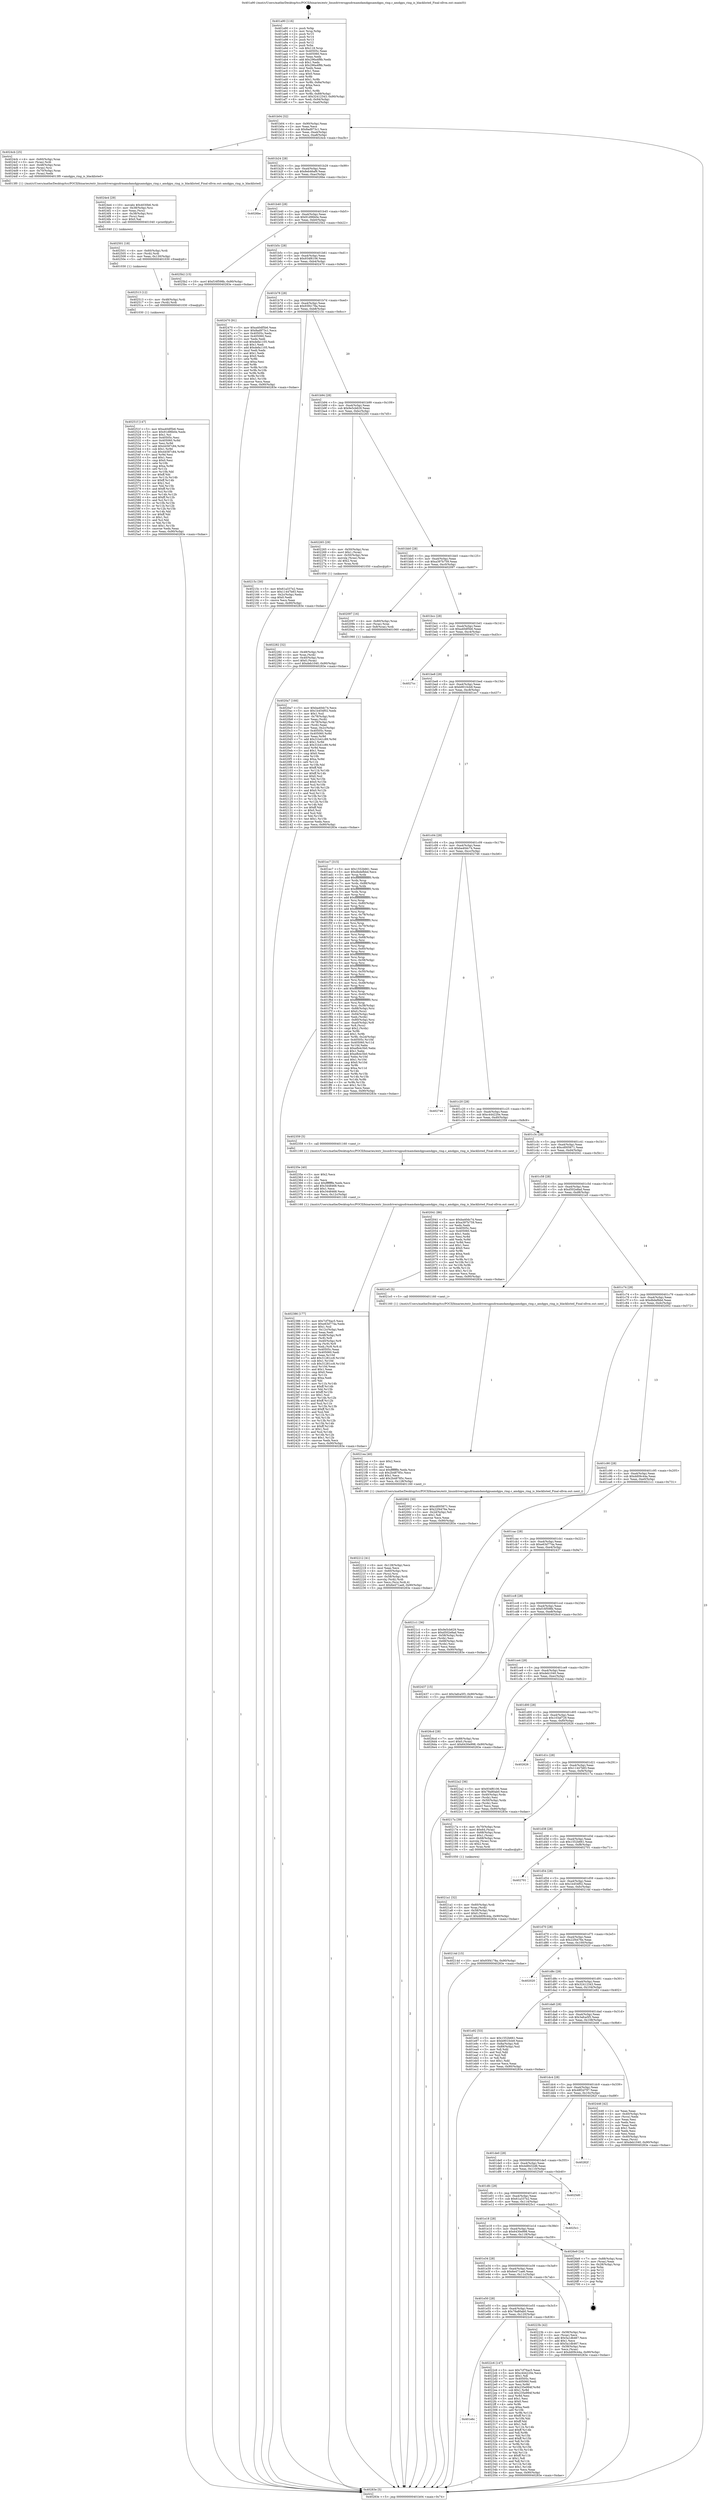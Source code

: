 digraph "0x401a90" {
  label = "0x401a90 (/mnt/c/Users/mathe/Desktop/tcc/POCII/binaries/extr_linuxdriversgpudrmamdamdgpuamdgpu_ring.c_amdgpu_ring_is_blacklisted_Final-ollvm.out::main(0))"
  labelloc = "t"
  node[shape=record]

  Entry [label="",width=0.3,height=0.3,shape=circle,fillcolor=black,style=filled]
  "0x401b04" [label="{
     0x401b04 [32]\l
     | [instrs]\l
     &nbsp;&nbsp;0x401b04 \<+6\>: mov -0x90(%rbp),%eax\l
     &nbsp;&nbsp;0x401b0a \<+2\>: mov %eax,%ecx\l
     &nbsp;&nbsp;0x401b0c \<+6\>: sub $0x8ad973c1,%ecx\l
     &nbsp;&nbsp;0x401b12 \<+6\>: mov %eax,-0xa4(%rbp)\l
     &nbsp;&nbsp;0x401b18 \<+6\>: mov %ecx,-0xa8(%rbp)\l
     &nbsp;&nbsp;0x401b1e \<+6\>: je 00000000004024cb \<main+0xa3b\>\l
  }"]
  "0x4024cb" [label="{
     0x4024cb [25]\l
     | [instrs]\l
     &nbsp;&nbsp;0x4024cb \<+4\>: mov -0x60(%rbp),%rax\l
     &nbsp;&nbsp;0x4024cf \<+3\>: mov (%rax),%rdi\l
     &nbsp;&nbsp;0x4024d2 \<+4\>: mov -0x48(%rbp),%rax\l
     &nbsp;&nbsp;0x4024d6 \<+3\>: mov (%rax),%rsi\l
     &nbsp;&nbsp;0x4024d9 \<+4\>: mov -0x70(%rbp),%rax\l
     &nbsp;&nbsp;0x4024dd \<+2\>: mov (%rax),%edx\l
     &nbsp;&nbsp;0x4024df \<+5\>: call 00000000004013f0 \<amdgpu_ring_is_blacklisted\>\l
     | [calls]\l
     &nbsp;&nbsp;0x4013f0 \{1\} (/mnt/c/Users/mathe/Desktop/tcc/POCII/binaries/extr_linuxdriversgpudrmamdamdgpuamdgpu_ring.c_amdgpu_ring_is_blacklisted_Final-ollvm.out::amdgpu_ring_is_blacklisted)\l
  }"]
  "0x401b24" [label="{
     0x401b24 [28]\l
     | [instrs]\l
     &nbsp;&nbsp;0x401b24 \<+5\>: jmp 0000000000401b29 \<main+0x99\>\l
     &nbsp;&nbsp;0x401b29 \<+6\>: mov -0xa4(%rbp),%eax\l
     &nbsp;&nbsp;0x401b2f \<+5\>: sub $0x8eb46af9,%eax\l
     &nbsp;&nbsp;0x401b34 \<+6\>: mov %eax,-0xac(%rbp)\l
     &nbsp;&nbsp;0x401b3a \<+6\>: je 00000000004026be \<main+0xc2e\>\l
  }"]
  Exit [label="",width=0.3,height=0.3,shape=circle,fillcolor=black,style=filled,peripheries=2]
  "0x4026be" [label="{
     0x4026be\l
  }", style=dashed]
  "0x401b40" [label="{
     0x401b40 [28]\l
     | [instrs]\l
     &nbsp;&nbsp;0x401b40 \<+5\>: jmp 0000000000401b45 \<main+0xb5\>\l
     &nbsp;&nbsp;0x401b45 \<+6\>: mov -0xa4(%rbp),%eax\l
     &nbsp;&nbsp;0x401b4b \<+5\>: sub $0x91d96b0e,%eax\l
     &nbsp;&nbsp;0x401b50 \<+6\>: mov %eax,-0xb0(%rbp)\l
     &nbsp;&nbsp;0x401b56 \<+6\>: je 00000000004025b2 \<main+0xb22\>\l
  }"]
  "0x40251f" [label="{
     0x40251f [147]\l
     | [instrs]\l
     &nbsp;&nbsp;0x40251f \<+5\>: mov $0xa40df5b6,%eax\l
     &nbsp;&nbsp;0x402524 \<+5\>: mov $0x91d96b0e,%edx\l
     &nbsp;&nbsp;0x402529 \<+2\>: mov $0x1,%cl\l
     &nbsp;&nbsp;0x40252b \<+7\>: mov 0x40505c,%esi\l
     &nbsp;&nbsp;0x402532 \<+8\>: mov 0x405060,%r8d\l
     &nbsp;&nbsp;0x40253a \<+3\>: mov %esi,%r9d\l
     &nbsp;&nbsp;0x40253d \<+7\>: add $0x44587c84,%r9d\l
     &nbsp;&nbsp;0x402544 \<+4\>: sub $0x1,%r9d\l
     &nbsp;&nbsp;0x402548 \<+7\>: sub $0x44587c84,%r9d\l
     &nbsp;&nbsp;0x40254f \<+4\>: imul %r9d,%esi\l
     &nbsp;&nbsp;0x402553 \<+3\>: and $0x1,%esi\l
     &nbsp;&nbsp;0x402556 \<+3\>: cmp $0x0,%esi\l
     &nbsp;&nbsp;0x402559 \<+4\>: sete %r10b\l
     &nbsp;&nbsp;0x40255d \<+4\>: cmp $0xa,%r8d\l
     &nbsp;&nbsp;0x402561 \<+4\>: setl %r11b\l
     &nbsp;&nbsp;0x402565 \<+3\>: mov %r10b,%bl\l
     &nbsp;&nbsp;0x402568 \<+3\>: xor $0xff,%bl\l
     &nbsp;&nbsp;0x40256b \<+3\>: mov %r11b,%r14b\l
     &nbsp;&nbsp;0x40256e \<+4\>: xor $0xff,%r14b\l
     &nbsp;&nbsp;0x402572 \<+3\>: xor $0x1,%cl\l
     &nbsp;&nbsp;0x402575 \<+3\>: mov %bl,%r15b\l
     &nbsp;&nbsp;0x402578 \<+4\>: and $0xff,%r15b\l
     &nbsp;&nbsp;0x40257c \<+3\>: and %cl,%r10b\l
     &nbsp;&nbsp;0x40257f \<+3\>: mov %r14b,%r12b\l
     &nbsp;&nbsp;0x402582 \<+4\>: and $0xff,%r12b\l
     &nbsp;&nbsp;0x402586 \<+3\>: and %cl,%r11b\l
     &nbsp;&nbsp;0x402589 \<+3\>: or %r10b,%r15b\l
     &nbsp;&nbsp;0x40258c \<+3\>: or %r11b,%r12b\l
     &nbsp;&nbsp;0x40258f \<+3\>: xor %r12b,%r15b\l
     &nbsp;&nbsp;0x402592 \<+3\>: or %r14b,%bl\l
     &nbsp;&nbsp;0x402595 \<+3\>: xor $0xff,%bl\l
     &nbsp;&nbsp;0x402598 \<+3\>: or $0x1,%cl\l
     &nbsp;&nbsp;0x40259b \<+2\>: and %cl,%bl\l
     &nbsp;&nbsp;0x40259d \<+3\>: or %bl,%r15b\l
     &nbsp;&nbsp;0x4025a0 \<+4\>: test $0x1,%r15b\l
     &nbsp;&nbsp;0x4025a4 \<+3\>: cmovne %edx,%eax\l
     &nbsp;&nbsp;0x4025a7 \<+6\>: mov %eax,-0x90(%rbp)\l
     &nbsp;&nbsp;0x4025ad \<+5\>: jmp 000000000040283e \<main+0xdae\>\l
  }"]
  "0x4025b2" [label="{
     0x4025b2 [15]\l
     | [instrs]\l
     &nbsp;&nbsp;0x4025b2 \<+10\>: movl $0xf16f598b,-0x90(%rbp)\l
     &nbsp;&nbsp;0x4025bc \<+5\>: jmp 000000000040283e \<main+0xdae\>\l
  }"]
  "0x401b5c" [label="{
     0x401b5c [28]\l
     | [instrs]\l
     &nbsp;&nbsp;0x401b5c \<+5\>: jmp 0000000000401b61 \<main+0xd1\>\l
     &nbsp;&nbsp;0x401b61 \<+6\>: mov -0xa4(%rbp),%eax\l
     &nbsp;&nbsp;0x401b67 \<+5\>: sub $0x934f6106,%eax\l
     &nbsp;&nbsp;0x401b6c \<+6\>: mov %eax,-0xb4(%rbp)\l
     &nbsp;&nbsp;0x401b72 \<+6\>: je 0000000000402470 \<main+0x9e0\>\l
  }"]
  "0x402513" [label="{
     0x402513 [12]\l
     | [instrs]\l
     &nbsp;&nbsp;0x402513 \<+4\>: mov -0x48(%rbp),%rdi\l
     &nbsp;&nbsp;0x402517 \<+3\>: mov (%rdi),%rdi\l
     &nbsp;&nbsp;0x40251a \<+5\>: call 0000000000401030 \<free@plt\>\l
     | [calls]\l
     &nbsp;&nbsp;0x401030 \{1\} (unknown)\l
  }"]
  "0x402470" [label="{
     0x402470 [91]\l
     | [instrs]\l
     &nbsp;&nbsp;0x402470 \<+5\>: mov $0xa40df5b6,%eax\l
     &nbsp;&nbsp;0x402475 \<+5\>: mov $0x8ad973c1,%ecx\l
     &nbsp;&nbsp;0x40247a \<+7\>: mov 0x40505c,%edx\l
     &nbsp;&nbsp;0x402481 \<+7\>: mov 0x405060,%esi\l
     &nbsp;&nbsp;0x402488 \<+2\>: mov %edx,%edi\l
     &nbsp;&nbsp;0x40248a \<+6\>: sub $0xdefa1105,%edi\l
     &nbsp;&nbsp;0x402490 \<+3\>: sub $0x1,%edi\l
     &nbsp;&nbsp;0x402493 \<+6\>: add $0xdefa1105,%edi\l
     &nbsp;&nbsp;0x402499 \<+3\>: imul %edi,%edx\l
     &nbsp;&nbsp;0x40249c \<+3\>: and $0x1,%edx\l
     &nbsp;&nbsp;0x40249f \<+3\>: cmp $0x0,%edx\l
     &nbsp;&nbsp;0x4024a2 \<+4\>: sete %r8b\l
     &nbsp;&nbsp;0x4024a6 \<+3\>: cmp $0xa,%esi\l
     &nbsp;&nbsp;0x4024a9 \<+4\>: setl %r9b\l
     &nbsp;&nbsp;0x4024ad \<+3\>: mov %r8b,%r10b\l
     &nbsp;&nbsp;0x4024b0 \<+3\>: and %r9b,%r10b\l
     &nbsp;&nbsp;0x4024b3 \<+3\>: xor %r9b,%r8b\l
     &nbsp;&nbsp;0x4024b6 \<+3\>: or %r8b,%r10b\l
     &nbsp;&nbsp;0x4024b9 \<+4\>: test $0x1,%r10b\l
     &nbsp;&nbsp;0x4024bd \<+3\>: cmovne %ecx,%eax\l
     &nbsp;&nbsp;0x4024c0 \<+6\>: mov %eax,-0x90(%rbp)\l
     &nbsp;&nbsp;0x4024c6 \<+5\>: jmp 000000000040283e \<main+0xdae\>\l
  }"]
  "0x401b78" [label="{
     0x401b78 [28]\l
     | [instrs]\l
     &nbsp;&nbsp;0x401b78 \<+5\>: jmp 0000000000401b7d \<main+0xed\>\l
     &nbsp;&nbsp;0x401b7d \<+6\>: mov -0xa4(%rbp),%eax\l
     &nbsp;&nbsp;0x401b83 \<+5\>: sub $0x93f4178a,%eax\l
     &nbsp;&nbsp;0x401b88 \<+6\>: mov %eax,-0xb8(%rbp)\l
     &nbsp;&nbsp;0x401b8e \<+6\>: je 000000000040215c \<main+0x6cc\>\l
  }"]
  "0x402501" [label="{
     0x402501 [18]\l
     | [instrs]\l
     &nbsp;&nbsp;0x402501 \<+4\>: mov -0x60(%rbp),%rdi\l
     &nbsp;&nbsp;0x402505 \<+3\>: mov (%rdi),%rdi\l
     &nbsp;&nbsp;0x402508 \<+6\>: mov %eax,-0x130(%rbp)\l
     &nbsp;&nbsp;0x40250e \<+5\>: call 0000000000401030 \<free@plt\>\l
     | [calls]\l
     &nbsp;&nbsp;0x401030 \{1\} (unknown)\l
  }"]
  "0x40215c" [label="{
     0x40215c [30]\l
     | [instrs]\l
     &nbsp;&nbsp;0x40215c \<+5\>: mov $0x61a337e2,%eax\l
     &nbsp;&nbsp;0x402161 \<+5\>: mov $0x11447b83,%ecx\l
     &nbsp;&nbsp;0x402166 \<+3\>: mov -0x2c(%rbp),%edx\l
     &nbsp;&nbsp;0x402169 \<+3\>: cmp $0x0,%edx\l
     &nbsp;&nbsp;0x40216c \<+3\>: cmove %ecx,%eax\l
     &nbsp;&nbsp;0x40216f \<+6\>: mov %eax,-0x90(%rbp)\l
     &nbsp;&nbsp;0x402175 \<+5\>: jmp 000000000040283e \<main+0xdae\>\l
  }"]
  "0x401b94" [label="{
     0x401b94 [28]\l
     | [instrs]\l
     &nbsp;&nbsp;0x401b94 \<+5\>: jmp 0000000000401b99 \<main+0x109\>\l
     &nbsp;&nbsp;0x401b99 \<+6\>: mov -0xa4(%rbp),%eax\l
     &nbsp;&nbsp;0x401b9f \<+5\>: sub $0x9e5cb629,%eax\l
     &nbsp;&nbsp;0x401ba4 \<+6\>: mov %eax,-0xbc(%rbp)\l
     &nbsp;&nbsp;0x401baa \<+6\>: je 0000000000402265 \<main+0x7d5\>\l
  }"]
  "0x4024e4" [label="{
     0x4024e4 [29]\l
     | [instrs]\l
     &nbsp;&nbsp;0x4024e4 \<+10\>: movabs $0x4030b6,%rdi\l
     &nbsp;&nbsp;0x4024ee \<+4\>: mov -0x38(%rbp),%rsi\l
     &nbsp;&nbsp;0x4024f2 \<+2\>: mov %eax,(%rsi)\l
     &nbsp;&nbsp;0x4024f4 \<+4\>: mov -0x38(%rbp),%rsi\l
     &nbsp;&nbsp;0x4024f8 \<+2\>: mov (%rsi),%esi\l
     &nbsp;&nbsp;0x4024fa \<+2\>: mov $0x0,%al\l
     &nbsp;&nbsp;0x4024fc \<+5\>: call 0000000000401040 \<printf@plt\>\l
     | [calls]\l
     &nbsp;&nbsp;0x401040 \{1\} (unknown)\l
  }"]
  "0x402265" [label="{
     0x402265 [29]\l
     | [instrs]\l
     &nbsp;&nbsp;0x402265 \<+4\>: mov -0x50(%rbp),%rax\l
     &nbsp;&nbsp;0x402269 \<+6\>: movl $0x1,(%rax)\l
     &nbsp;&nbsp;0x40226f \<+4\>: mov -0x50(%rbp),%rax\l
     &nbsp;&nbsp;0x402273 \<+3\>: movslq (%rax),%rax\l
     &nbsp;&nbsp;0x402276 \<+4\>: shl $0x2,%rax\l
     &nbsp;&nbsp;0x40227a \<+3\>: mov %rax,%rdi\l
     &nbsp;&nbsp;0x40227d \<+5\>: call 0000000000401050 \<malloc@plt\>\l
     | [calls]\l
     &nbsp;&nbsp;0x401050 \{1\} (unknown)\l
  }"]
  "0x401bb0" [label="{
     0x401bb0 [28]\l
     | [instrs]\l
     &nbsp;&nbsp;0x401bb0 \<+5\>: jmp 0000000000401bb5 \<main+0x125\>\l
     &nbsp;&nbsp;0x401bb5 \<+6\>: mov -0xa4(%rbp),%eax\l
     &nbsp;&nbsp;0x401bbb \<+5\>: sub $0xa397b759,%eax\l
     &nbsp;&nbsp;0x401bc0 \<+6\>: mov %eax,-0xc0(%rbp)\l
     &nbsp;&nbsp;0x401bc6 \<+6\>: je 0000000000402097 \<main+0x607\>\l
  }"]
  "0x402386" [label="{
     0x402386 [177]\l
     | [instrs]\l
     &nbsp;&nbsp;0x402386 \<+5\>: mov $0x7cf76ac5,%ecx\l
     &nbsp;&nbsp;0x40238b \<+5\>: mov $0xe63d774a,%edx\l
     &nbsp;&nbsp;0x402390 \<+3\>: mov $0x1,%sil\l
     &nbsp;&nbsp;0x402393 \<+6\>: mov -0x12c(%rbp),%edi\l
     &nbsp;&nbsp;0x402399 \<+3\>: imul %eax,%edi\l
     &nbsp;&nbsp;0x40239c \<+4\>: mov -0x48(%rbp),%r8\l
     &nbsp;&nbsp;0x4023a0 \<+3\>: mov (%r8),%r8\l
     &nbsp;&nbsp;0x4023a3 \<+4\>: mov -0x40(%rbp),%r9\l
     &nbsp;&nbsp;0x4023a7 \<+3\>: movslq (%r9),%r9\l
     &nbsp;&nbsp;0x4023aa \<+4\>: mov %edi,(%r8,%r9,4)\l
     &nbsp;&nbsp;0x4023ae \<+7\>: mov 0x40505c,%eax\l
     &nbsp;&nbsp;0x4023b5 \<+7\>: mov 0x405060,%edi\l
     &nbsp;&nbsp;0x4023bc \<+3\>: mov %eax,%r10d\l
     &nbsp;&nbsp;0x4023bf \<+7\>: add $0x31281cc8,%r10d\l
     &nbsp;&nbsp;0x4023c6 \<+4\>: sub $0x1,%r10d\l
     &nbsp;&nbsp;0x4023ca \<+7\>: sub $0x31281cc8,%r10d\l
     &nbsp;&nbsp;0x4023d1 \<+4\>: imul %r10d,%eax\l
     &nbsp;&nbsp;0x4023d5 \<+3\>: and $0x1,%eax\l
     &nbsp;&nbsp;0x4023d8 \<+3\>: cmp $0x0,%eax\l
     &nbsp;&nbsp;0x4023db \<+4\>: sete %r11b\l
     &nbsp;&nbsp;0x4023df \<+3\>: cmp $0xa,%edi\l
     &nbsp;&nbsp;0x4023e2 \<+3\>: setl %bl\l
     &nbsp;&nbsp;0x4023e5 \<+3\>: mov %r11b,%r14b\l
     &nbsp;&nbsp;0x4023e8 \<+4\>: xor $0xff,%r14b\l
     &nbsp;&nbsp;0x4023ec \<+3\>: mov %bl,%r15b\l
     &nbsp;&nbsp;0x4023ef \<+4\>: xor $0xff,%r15b\l
     &nbsp;&nbsp;0x4023f3 \<+4\>: xor $0x1,%sil\l
     &nbsp;&nbsp;0x4023f7 \<+3\>: mov %r14b,%r12b\l
     &nbsp;&nbsp;0x4023fa \<+4\>: and $0xff,%r12b\l
     &nbsp;&nbsp;0x4023fe \<+3\>: and %sil,%r11b\l
     &nbsp;&nbsp;0x402401 \<+3\>: mov %r15b,%r13b\l
     &nbsp;&nbsp;0x402404 \<+4\>: and $0xff,%r13b\l
     &nbsp;&nbsp;0x402408 \<+3\>: and %sil,%bl\l
     &nbsp;&nbsp;0x40240b \<+3\>: or %r11b,%r12b\l
     &nbsp;&nbsp;0x40240e \<+3\>: or %bl,%r13b\l
     &nbsp;&nbsp;0x402411 \<+3\>: xor %r13b,%r12b\l
     &nbsp;&nbsp;0x402414 \<+3\>: or %r15b,%r14b\l
     &nbsp;&nbsp;0x402417 \<+4\>: xor $0xff,%r14b\l
     &nbsp;&nbsp;0x40241b \<+4\>: or $0x1,%sil\l
     &nbsp;&nbsp;0x40241f \<+3\>: and %sil,%r14b\l
     &nbsp;&nbsp;0x402422 \<+3\>: or %r14b,%r12b\l
     &nbsp;&nbsp;0x402425 \<+4\>: test $0x1,%r12b\l
     &nbsp;&nbsp;0x402429 \<+3\>: cmovne %edx,%ecx\l
     &nbsp;&nbsp;0x40242c \<+6\>: mov %ecx,-0x90(%rbp)\l
     &nbsp;&nbsp;0x402432 \<+5\>: jmp 000000000040283e \<main+0xdae\>\l
  }"]
  "0x402097" [label="{
     0x402097 [16]\l
     | [instrs]\l
     &nbsp;&nbsp;0x402097 \<+4\>: mov -0x80(%rbp),%rax\l
     &nbsp;&nbsp;0x40209b \<+3\>: mov (%rax),%rax\l
     &nbsp;&nbsp;0x40209e \<+4\>: mov 0x8(%rax),%rdi\l
     &nbsp;&nbsp;0x4020a2 \<+5\>: call 0000000000401060 \<atoi@plt\>\l
     | [calls]\l
     &nbsp;&nbsp;0x401060 \{1\} (unknown)\l
  }"]
  "0x401bcc" [label="{
     0x401bcc [28]\l
     | [instrs]\l
     &nbsp;&nbsp;0x401bcc \<+5\>: jmp 0000000000401bd1 \<main+0x141\>\l
     &nbsp;&nbsp;0x401bd1 \<+6\>: mov -0xa4(%rbp),%eax\l
     &nbsp;&nbsp;0x401bd7 \<+5\>: sub $0xa40df5b6,%eax\l
     &nbsp;&nbsp;0x401bdc \<+6\>: mov %eax,-0xc4(%rbp)\l
     &nbsp;&nbsp;0x401be2 \<+6\>: je 00000000004027cc \<main+0xd3c\>\l
  }"]
  "0x40235e" [label="{
     0x40235e [40]\l
     | [instrs]\l
     &nbsp;&nbsp;0x40235e \<+5\>: mov $0x2,%ecx\l
     &nbsp;&nbsp;0x402363 \<+1\>: cltd\l
     &nbsp;&nbsp;0x402364 \<+2\>: idiv %ecx\l
     &nbsp;&nbsp;0x402366 \<+6\>: imul $0xfffffffe,%edx,%ecx\l
     &nbsp;&nbsp;0x40236c \<+6\>: add $0x3448468,%ecx\l
     &nbsp;&nbsp;0x402372 \<+3\>: add $0x1,%ecx\l
     &nbsp;&nbsp;0x402375 \<+6\>: sub $0x3448468,%ecx\l
     &nbsp;&nbsp;0x40237b \<+6\>: mov %ecx,-0x12c(%rbp)\l
     &nbsp;&nbsp;0x402381 \<+5\>: call 0000000000401160 \<next_i\>\l
     | [calls]\l
     &nbsp;&nbsp;0x401160 \{1\} (/mnt/c/Users/mathe/Desktop/tcc/POCII/binaries/extr_linuxdriversgpudrmamdamdgpuamdgpu_ring.c_amdgpu_ring_is_blacklisted_Final-ollvm.out::next_i)\l
  }"]
  "0x4027cc" [label="{
     0x4027cc\l
  }", style=dashed]
  "0x401be8" [label="{
     0x401be8 [28]\l
     | [instrs]\l
     &nbsp;&nbsp;0x401be8 \<+5\>: jmp 0000000000401bed \<main+0x15d\>\l
     &nbsp;&nbsp;0x401bed \<+6\>: mov -0xa4(%rbp),%eax\l
     &nbsp;&nbsp;0x401bf3 \<+5\>: sub $0xb9010cb9,%eax\l
     &nbsp;&nbsp;0x401bf8 \<+6\>: mov %eax,-0xc8(%rbp)\l
     &nbsp;&nbsp;0x401bfe \<+6\>: je 0000000000401ec7 \<main+0x437\>\l
  }"]
  "0x401e6c" [label="{
     0x401e6c\l
  }", style=dashed]
  "0x401ec7" [label="{
     0x401ec7 [315]\l
     | [instrs]\l
     &nbsp;&nbsp;0x401ec7 \<+5\>: mov $0x1552b661,%eax\l
     &nbsp;&nbsp;0x401ecc \<+5\>: mov $0xdbdefbbd,%ecx\l
     &nbsp;&nbsp;0x401ed1 \<+3\>: mov %rsp,%rdx\l
     &nbsp;&nbsp;0x401ed4 \<+4\>: add $0xfffffffffffffff0,%rdx\l
     &nbsp;&nbsp;0x401ed8 \<+3\>: mov %rdx,%rsp\l
     &nbsp;&nbsp;0x401edb \<+7\>: mov %rdx,-0x88(%rbp)\l
     &nbsp;&nbsp;0x401ee2 \<+3\>: mov %rsp,%rdx\l
     &nbsp;&nbsp;0x401ee5 \<+4\>: add $0xfffffffffffffff0,%rdx\l
     &nbsp;&nbsp;0x401ee9 \<+3\>: mov %rdx,%rsp\l
     &nbsp;&nbsp;0x401eec \<+3\>: mov %rsp,%rsi\l
     &nbsp;&nbsp;0x401eef \<+4\>: add $0xfffffffffffffff0,%rsi\l
     &nbsp;&nbsp;0x401ef3 \<+3\>: mov %rsi,%rsp\l
     &nbsp;&nbsp;0x401ef6 \<+4\>: mov %rsi,-0x80(%rbp)\l
     &nbsp;&nbsp;0x401efa \<+3\>: mov %rsp,%rsi\l
     &nbsp;&nbsp;0x401efd \<+4\>: add $0xfffffffffffffff0,%rsi\l
     &nbsp;&nbsp;0x401f01 \<+3\>: mov %rsi,%rsp\l
     &nbsp;&nbsp;0x401f04 \<+4\>: mov %rsi,-0x78(%rbp)\l
     &nbsp;&nbsp;0x401f08 \<+3\>: mov %rsp,%rsi\l
     &nbsp;&nbsp;0x401f0b \<+4\>: add $0xfffffffffffffff0,%rsi\l
     &nbsp;&nbsp;0x401f0f \<+3\>: mov %rsi,%rsp\l
     &nbsp;&nbsp;0x401f12 \<+4\>: mov %rsi,-0x70(%rbp)\l
     &nbsp;&nbsp;0x401f16 \<+3\>: mov %rsp,%rsi\l
     &nbsp;&nbsp;0x401f19 \<+4\>: add $0xfffffffffffffff0,%rsi\l
     &nbsp;&nbsp;0x401f1d \<+3\>: mov %rsi,%rsp\l
     &nbsp;&nbsp;0x401f20 \<+4\>: mov %rsi,-0x68(%rbp)\l
     &nbsp;&nbsp;0x401f24 \<+3\>: mov %rsp,%rsi\l
     &nbsp;&nbsp;0x401f27 \<+4\>: add $0xfffffffffffffff0,%rsi\l
     &nbsp;&nbsp;0x401f2b \<+3\>: mov %rsi,%rsp\l
     &nbsp;&nbsp;0x401f2e \<+4\>: mov %rsi,-0x60(%rbp)\l
     &nbsp;&nbsp;0x401f32 \<+3\>: mov %rsp,%rsi\l
     &nbsp;&nbsp;0x401f35 \<+4\>: add $0xfffffffffffffff0,%rsi\l
     &nbsp;&nbsp;0x401f39 \<+3\>: mov %rsi,%rsp\l
     &nbsp;&nbsp;0x401f3c \<+4\>: mov %rsi,-0x58(%rbp)\l
     &nbsp;&nbsp;0x401f40 \<+3\>: mov %rsp,%rsi\l
     &nbsp;&nbsp;0x401f43 \<+4\>: add $0xfffffffffffffff0,%rsi\l
     &nbsp;&nbsp;0x401f47 \<+3\>: mov %rsi,%rsp\l
     &nbsp;&nbsp;0x401f4a \<+4\>: mov %rsi,-0x50(%rbp)\l
     &nbsp;&nbsp;0x401f4e \<+3\>: mov %rsp,%rsi\l
     &nbsp;&nbsp;0x401f51 \<+4\>: add $0xfffffffffffffff0,%rsi\l
     &nbsp;&nbsp;0x401f55 \<+3\>: mov %rsi,%rsp\l
     &nbsp;&nbsp;0x401f58 \<+4\>: mov %rsi,-0x48(%rbp)\l
     &nbsp;&nbsp;0x401f5c \<+3\>: mov %rsp,%rsi\l
     &nbsp;&nbsp;0x401f5f \<+4\>: add $0xfffffffffffffff0,%rsi\l
     &nbsp;&nbsp;0x401f63 \<+3\>: mov %rsi,%rsp\l
     &nbsp;&nbsp;0x401f66 \<+4\>: mov %rsi,-0x40(%rbp)\l
     &nbsp;&nbsp;0x401f6a \<+3\>: mov %rsp,%rsi\l
     &nbsp;&nbsp;0x401f6d \<+4\>: add $0xfffffffffffffff0,%rsi\l
     &nbsp;&nbsp;0x401f71 \<+3\>: mov %rsi,%rsp\l
     &nbsp;&nbsp;0x401f74 \<+4\>: mov %rsi,-0x38(%rbp)\l
     &nbsp;&nbsp;0x401f78 \<+7\>: mov -0x88(%rbp),%rsi\l
     &nbsp;&nbsp;0x401f7f \<+6\>: movl $0x0,(%rsi)\l
     &nbsp;&nbsp;0x401f85 \<+6\>: mov -0x94(%rbp),%edi\l
     &nbsp;&nbsp;0x401f8b \<+2\>: mov %edi,(%rdx)\l
     &nbsp;&nbsp;0x401f8d \<+4\>: mov -0x80(%rbp),%rsi\l
     &nbsp;&nbsp;0x401f91 \<+7\>: mov -0xa0(%rbp),%r8\l
     &nbsp;&nbsp;0x401f98 \<+3\>: mov %r8,(%rsi)\l
     &nbsp;&nbsp;0x401f9b \<+3\>: cmpl $0x2,(%rdx)\l
     &nbsp;&nbsp;0x401f9e \<+4\>: setne %r9b\l
     &nbsp;&nbsp;0x401fa2 \<+4\>: and $0x1,%r9b\l
     &nbsp;&nbsp;0x401fa6 \<+4\>: mov %r9b,-0x2d(%rbp)\l
     &nbsp;&nbsp;0x401faa \<+8\>: mov 0x40505c,%r10d\l
     &nbsp;&nbsp;0x401fb2 \<+8\>: mov 0x405060,%r11d\l
     &nbsp;&nbsp;0x401fba \<+3\>: mov %r10d,%ebx\l
     &nbsp;&nbsp;0x401fbd \<+6\>: sub $0xefb4c5b0,%ebx\l
     &nbsp;&nbsp;0x401fc3 \<+3\>: sub $0x1,%ebx\l
     &nbsp;&nbsp;0x401fc6 \<+6\>: add $0xefb4c5b0,%ebx\l
     &nbsp;&nbsp;0x401fcc \<+4\>: imul %ebx,%r10d\l
     &nbsp;&nbsp;0x401fd0 \<+4\>: and $0x1,%r10d\l
     &nbsp;&nbsp;0x401fd4 \<+4\>: cmp $0x0,%r10d\l
     &nbsp;&nbsp;0x401fd8 \<+4\>: sete %r9b\l
     &nbsp;&nbsp;0x401fdc \<+4\>: cmp $0xa,%r11d\l
     &nbsp;&nbsp;0x401fe0 \<+4\>: setl %r14b\l
     &nbsp;&nbsp;0x401fe4 \<+3\>: mov %r9b,%r15b\l
     &nbsp;&nbsp;0x401fe7 \<+3\>: and %r14b,%r15b\l
     &nbsp;&nbsp;0x401fea \<+3\>: xor %r14b,%r9b\l
     &nbsp;&nbsp;0x401fed \<+3\>: or %r9b,%r15b\l
     &nbsp;&nbsp;0x401ff0 \<+4\>: test $0x1,%r15b\l
     &nbsp;&nbsp;0x401ff4 \<+3\>: cmovne %ecx,%eax\l
     &nbsp;&nbsp;0x401ff7 \<+6\>: mov %eax,-0x90(%rbp)\l
     &nbsp;&nbsp;0x401ffd \<+5\>: jmp 000000000040283e \<main+0xdae\>\l
  }"]
  "0x401c04" [label="{
     0x401c04 [28]\l
     | [instrs]\l
     &nbsp;&nbsp;0x401c04 \<+5\>: jmp 0000000000401c09 \<main+0x179\>\l
     &nbsp;&nbsp;0x401c09 \<+6\>: mov -0xa4(%rbp),%eax\l
     &nbsp;&nbsp;0x401c0f \<+5\>: sub $0xba40dc74,%eax\l
     &nbsp;&nbsp;0x401c14 \<+6\>: mov %eax,-0xcc(%rbp)\l
     &nbsp;&nbsp;0x401c1a \<+6\>: je 0000000000402746 \<main+0xcb6\>\l
  }"]
  "0x4022c6" [label="{
     0x4022c6 [147]\l
     | [instrs]\l
     &nbsp;&nbsp;0x4022c6 \<+5\>: mov $0x7cf76ac5,%eax\l
     &nbsp;&nbsp;0x4022cb \<+5\>: mov $0xc444220e,%ecx\l
     &nbsp;&nbsp;0x4022d0 \<+2\>: mov $0x1,%dl\l
     &nbsp;&nbsp;0x4022d2 \<+7\>: mov 0x40505c,%esi\l
     &nbsp;&nbsp;0x4022d9 \<+7\>: mov 0x405060,%edi\l
     &nbsp;&nbsp;0x4022e0 \<+3\>: mov %esi,%r8d\l
     &nbsp;&nbsp;0x4022e3 \<+7\>: add $0x235e994f,%r8d\l
     &nbsp;&nbsp;0x4022ea \<+4\>: sub $0x1,%r8d\l
     &nbsp;&nbsp;0x4022ee \<+7\>: sub $0x235e994f,%r8d\l
     &nbsp;&nbsp;0x4022f5 \<+4\>: imul %r8d,%esi\l
     &nbsp;&nbsp;0x4022f9 \<+3\>: and $0x1,%esi\l
     &nbsp;&nbsp;0x4022fc \<+3\>: cmp $0x0,%esi\l
     &nbsp;&nbsp;0x4022ff \<+4\>: sete %r9b\l
     &nbsp;&nbsp;0x402303 \<+3\>: cmp $0xa,%edi\l
     &nbsp;&nbsp;0x402306 \<+4\>: setl %r10b\l
     &nbsp;&nbsp;0x40230a \<+3\>: mov %r9b,%r11b\l
     &nbsp;&nbsp;0x40230d \<+4\>: xor $0xff,%r11b\l
     &nbsp;&nbsp;0x402311 \<+3\>: mov %r10b,%bl\l
     &nbsp;&nbsp;0x402314 \<+3\>: xor $0xff,%bl\l
     &nbsp;&nbsp;0x402317 \<+3\>: xor $0x1,%dl\l
     &nbsp;&nbsp;0x40231a \<+3\>: mov %r11b,%r14b\l
     &nbsp;&nbsp;0x40231d \<+4\>: and $0xff,%r14b\l
     &nbsp;&nbsp;0x402321 \<+3\>: and %dl,%r9b\l
     &nbsp;&nbsp;0x402324 \<+3\>: mov %bl,%r15b\l
     &nbsp;&nbsp;0x402327 \<+4\>: and $0xff,%r15b\l
     &nbsp;&nbsp;0x40232b \<+3\>: and %dl,%r10b\l
     &nbsp;&nbsp;0x40232e \<+3\>: or %r9b,%r14b\l
     &nbsp;&nbsp;0x402331 \<+3\>: or %r10b,%r15b\l
     &nbsp;&nbsp;0x402334 \<+3\>: xor %r15b,%r14b\l
     &nbsp;&nbsp;0x402337 \<+3\>: or %bl,%r11b\l
     &nbsp;&nbsp;0x40233a \<+4\>: xor $0xff,%r11b\l
     &nbsp;&nbsp;0x40233e \<+3\>: or $0x1,%dl\l
     &nbsp;&nbsp;0x402341 \<+3\>: and %dl,%r11b\l
     &nbsp;&nbsp;0x402344 \<+3\>: or %r11b,%r14b\l
     &nbsp;&nbsp;0x402347 \<+4\>: test $0x1,%r14b\l
     &nbsp;&nbsp;0x40234b \<+3\>: cmovne %ecx,%eax\l
     &nbsp;&nbsp;0x40234e \<+6\>: mov %eax,-0x90(%rbp)\l
     &nbsp;&nbsp;0x402354 \<+5\>: jmp 000000000040283e \<main+0xdae\>\l
  }"]
  "0x402746" [label="{
     0x402746\l
  }", style=dashed]
  "0x401c20" [label="{
     0x401c20 [28]\l
     | [instrs]\l
     &nbsp;&nbsp;0x401c20 \<+5\>: jmp 0000000000401c25 \<main+0x195\>\l
     &nbsp;&nbsp;0x401c25 \<+6\>: mov -0xa4(%rbp),%eax\l
     &nbsp;&nbsp;0x401c2b \<+5\>: sub $0xc444220e,%eax\l
     &nbsp;&nbsp;0x401c30 \<+6\>: mov %eax,-0xd0(%rbp)\l
     &nbsp;&nbsp;0x401c36 \<+6\>: je 0000000000402359 \<main+0x8c9\>\l
  }"]
  "0x402282" [label="{
     0x402282 [32]\l
     | [instrs]\l
     &nbsp;&nbsp;0x402282 \<+4\>: mov -0x48(%rbp),%rdi\l
     &nbsp;&nbsp;0x402286 \<+3\>: mov %rax,(%rdi)\l
     &nbsp;&nbsp;0x402289 \<+4\>: mov -0x40(%rbp),%rax\l
     &nbsp;&nbsp;0x40228d \<+6\>: movl $0x0,(%rax)\l
     &nbsp;&nbsp;0x402293 \<+10\>: movl $0xdeb1040,-0x90(%rbp)\l
     &nbsp;&nbsp;0x40229d \<+5\>: jmp 000000000040283e \<main+0xdae\>\l
  }"]
  "0x402359" [label="{
     0x402359 [5]\l
     | [instrs]\l
     &nbsp;&nbsp;0x402359 \<+5\>: call 0000000000401160 \<next_i\>\l
     | [calls]\l
     &nbsp;&nbsp;0x401160 \{1\} (/mnt/c/Users/mathe/Desktop/tcc/POCII/binaries/extr_linuxdriversgpudrmamdamdgpuamdgpu_ring.c_amdgpu_ring_is_blacklisted_Final-ollvm.out::next_i)\l
  }"]
  "0x401c3c" [label="{
     0x401c3c [28]\l
     | [instrs]\l
     &nbsp;&nbsp;0x401c3c \<+5\>: jmp 0000000000401c41 \<main+0x1b1\>\l
     &nbsp;&nbsp;0x401c41 \<+6\>: mov -0xa4(%rbp),%eax\l
     &nbsp;&nbsp;0x401c47 \<+5\>: sub $0xcd005671,%eax\l
     &nbsp;&nbsp;0x401c4c \<+6\>: mov %eax,-0xd4(%rbp)\l
     &nbsp;&nbsp;0x401c52 \<+6\>: je 0000000000402041 \<main+0x5b1\>\l
  }"]
  "0x401e50" [label="{
     0x401e50 [28]\l
     | [instrs]\l
     &nbsp;&nbsp;0x401e50 \<+5\>: jmp 0000000000401e55 \<main+0x3c5\>\l
     &nbsp;&nbsp;0x401e55 \<+6\>: mov -0xa4(%rbp),%eax\l
     &nbsp;&nbsp;0x401e5b \<+5\>: sub $0x78a80ab0,%eax\l
     &nbsp;&nbsp;0x401e60 \<+6\>: mov %eax,-0x120(%rbp)\l
     &nbsp;&nbsp;0x401e66 \<+6\>: je 00000000004022c6 \<main+0x836\>\l
  }"]
  "0x402041" [label="{
     0x402041 [86]\l
     | [instrs]\l
     &nbsp;&nbsp;0x402041 \<+5\>: mov $0xba40dc74,%eax\l
     &nbsp;&nbsp;0x402046 \<+5\>: mov $0xa397b759,%ecx\l
     &nbsp;&nbsp;0x40204b \<+2\>: xor %edx,%edx\l
     &nbsp;&nbsp;0x40204d \<+7\>: mov 0x40505c,%esi\l
     &nbsp;&nbsp;0x402054 \<+7\>: mov 0x405060,%edi\l
     &nbsp;&nbsp;0x40205b \<+3\>: sub $0x1,%edx\l
     &nbsp;&nbsp;0x40205e \<+3\>: mov %esi,%r8d\l
     &nbsp;&nbsp;0x402061 \<+3\>: add %edx,%r8d\l
     &nbsp;&nbsp;0x402064 \<+4\>: imul %r8d,%esi\l
     &nbsp;&nbsp;0x402068 \<+3\>: and $0x1,%esi\l
     &nbsp;&nbsp;0x40206b \<+3\>: cmp $0x0,%esi\l
     &nbsp;&nbsp;0x40206e \<+4\>: sete %r9b\l
     &nbsp;&nbsp;0x402072 \<+3\>: cmp $0xa,%edi\l
     &nbsp;&nbsp;0x402075 \<+4\>: setl %r10b\l
     &nbsp;&nbsp;0x402079 \<+3\>: mov %r9b,%r11b\l
     &nbsp;&nbsp;0x40207c \<+3\>: and %r10b,%r11b\l
     &nbsp;&nbsp;0x40207f \<+3\>: xor %r10b,%r9b\l
     &nbsp;&nbsp;0x402082 \<+3\>: or %r9b,%r11b\l
     &nbsp;&nbsp;0x402085 \<+4\>: test $0x1,%r11b\l
     &nbsp;&nbsp;0x402089 \<+3\>: cmovne %ecx,%eax\l
     &nbsp;&nbsp;0x40208c \<+6\>: mov %eax,-0x90(%rbp)\l
     &nbsp;&nbsp;0x402092 \<+5\>: jmp 000000000040283e \<main+0xdae\>\l
  }"]
  "0x401c58" [label="{
     0x401c58 [28]\l
     | [instrs]\l
     &nbsp;&nbsp;0x401c58 \<+5\>: jmp 0000000000401c5d \<main+0x1cd\>\l
     &nbsp;&nbsp;0x401c5d \<+6\>: mov -0xa4(%rbp),%eax\l
     &nbsp;&nbsp;0x401c63 \<+5\>: sub $0xd502e8ad,%eax\l
     &nbsp;&nbsp;0x401c68 \<+6\>: mov %eax,-0xd8(%rbp)\l
     &nbsp;&nbsp;0x401c6e \<+6\>: je 00000000004021e5 \<main+0x755\>\l
  }"]
  "0x40223b" [label="{
     0x40223b [42]\l
     | [instrs]\l
     &nbsp;&nbsp;0x40223b \<+4\>: mov -0x58(%rbp),%rax\l
     &nbsp;&nbsp;0x40223f \<+2\>: mov (%rax),%ecx\l
     &nbsp;&nbsp;0x402241 \<+6\>: add $0x5a1db467,%ecx\l
     &nbsp;&nbsp;0x402247 \<+3\>: add $0x1,%ecx\l
     &nbsp;&nbsp;0x40224a \<+6\>: sub $0x5a1db467,%ecx\l
     &nbsp;&nbsp;0x402250 \<+4\>: mov -0x58(%rbp),%rax\l
     &nbsp;&nbsp;0x402254 \<+2\>: mov %ecx,(%rax)\l
     &nbsp;&nbsp;0x402256 \<+10\>: movl $0xdd09c44a,-0x90(%rbp)\l
     &nbsp;&nbsp;0x402260 \<+5\>: jmp 000000000040283e \<main+0xdae\>\l
  }"]
  "0x4021e5" [label="{
     0x4021e5 [5]\l
     | [instrs]\l
     &nbsp;&nbsp;0x4021e5 \<+5\>: call 0000000000401160 \<next_i\>\l
     | [calls]\l
     &nbsp;&nbsp;0x401160 \{1\} (/mnt/c/Users/mathe/Desktop/tcc/POCII/binaries/extr_linuxdriversgpudrmamdamdgpuamdgpu_ring.c_amdgpu_ring_is_blacklisted_Final-ollvm.out::next_i)\l
  }"]
  "0x401c74" [label="{
     0x401c74 [28]\l
     | [instrs]\l
     &nbsp;&nbsp;0x401c74 \<+5\>: jmp 0000000000401c79 \<main+0x1e9\>\l
     &nbsp;&nbsp;0x401c79 \<+6\>: mov -0xa4(%rbp),%eax\l
     &nbsp;&nbsp;0x401c7f \<+5\>: sub $0xdbdefbbd,%eax\l
     &nbsp;&nbsp;0x401c84 \<+6\>: mov %eax,-0xdc(%rbp)\l
     &nbsp;&nbsp;0x401c8a \<+6\>: je 0000000000402002 \<main+0x572\>\l
  }"]
  "0x401e34" [label="{
     0x401e34 [28]\l
     | [instrs]\l
     &nbsp;&nbsp;0x401e34 \<+5\>: jmp 0000000000401e39 \<main+0x3a9\>\l
     &nbsp;&nbsp;0x401e39 \<+6\>: mov -0xa4(%rbp),%eax\l
     &nbsp;&nbsp;0x401e3f \<+5\>: sub $0x6e471ae6,%eax\l
     &nbsp;&nbsp;0x401e44 \<+6\>: mov %eax,-0x11c(%rbp)\l
     &nbsp;&nbsp;0x401e4a \<+6\>: je 000000000040223b \<main+0x7ab\>\l
  }"]
  "0x402002" [label="{
     0x402002 [30]\l
     | [instrs]\l
     &nbsp;&nbsp;0x402002 \<+5\>: mov $0xcd005671,%eax\l
     &nbsp;&nbsp;0x402007 \<+5\>: mov $0x22f4476e,%ecx\l
     &nbsp;&nbsp;0x40200c \<+3\>: mov -0x2d(%rbp),%dl\l
     &nbsp;&nbsp;0x40200f \<+3\>: test $0x1,%dl\l
     &nbsp;&nbsp;0x402012 \<+3\>: cmovne %ecx,%eax\l
     &nbsp;&nbsp;0x402015 \<+6\>: mov %eax,-0x90(%rbp)\l
     &nbsp;&nbsp;0x40201b \<+5\>: jmp 000000000040283e \<main+0xdae\>\l
  }"]
  "0x401c90" [label="{
     0x401c90 [28]\l
     | [instrs]\l
     &nbsp;&nbsp;0x401c90 \<+5\>: jmp 0000000000401c95 \<main+0x205\>\l
     &nbsp;&nbsp;0x401c95 \<+6\>: mov -0xa4(%rbp),%eax\l
     &nbsp;&nbsp;0x401c9b \<+5\>: sub $0xdd09c44a,%eax\l
     &nbsp;&nbsp;0x401ca0 \<+6\>: mov %eax,-0xe0(%rbp)\l
     &nbsp;&nbsp;0x401ca6 \<+6\>: je 00000000004021c1 \<main+0x731\>\l
  }"]
  "0x4026e9" [label="{
     0x4026e9 [24]\l
     | [instrs]\l
     &nbsp;&nbsp;0x4026e9 \<+7\>: mov -0x88(%rbp),%rax\l
     &nbsp;&nbsp;0x4026f0 \<+2\>: mov (%rax),%eax\l
     &nbsp;&nbsp;0x4026f2 \<+4\>: lea -0x28(%rbp),%rsp\l
     &nbsp;&nbsp;0x4026f6 \<+1\>: pop %rbx\l
     &nbsp;&nbsp;0x4026f7 \<+2\>: pop %r12\l
     &nbsp;&nbsp;0x4026f9 \<+2\>: pop %r13\l
     &nbsp;&nbsp;0x4026fb \<+2\>: pop %r14\l
     &nbsp;&nbsp;0x4026fd \<+2\>: pop %r15\l
     &nbsp;&nbsp;0x4026ff \<+1\>: pop %rbp\l
     &nbsp;&nbsp;0x402700 \<+1\>: ret\l
  }"]
  "0x4021c1" [label="{
     0x4021c1 [36]\l
     | [instrs]\l
     &nbsp;&nbsp;0x4021c1 \<+5\>: mov $0x9e5cb629,%eax\l
     &nbsp;&nbsp;0x4021c6 \<+5\>: mov $0xd502e8ad,%ecx\l
     &nbsp;&nbsp;0x4021cb \<+4\>: mov -0x58(%rbp),%rdx\l
     &nbsp;&nbsp;0x4021cf \<+2\>: mov (%rdx),%esi\l
     &nbsp;&nbsp;0x4021d1 \<+4\>: mov -0x68(%rbp),%rdx\l
     &nbsp;&nbsp;0x4021d5 \<+2\>: cmp (%rdx),%esi\l
     &nbsp;&nbsp;0x4021d7 \<+3\>: cmovl %ecx,%eax\l
     &nbsp;&nbsp;0x4021da \<+6\>: mov %eax,-0x90(%rbp)\l
     &nbsp;&nbsp;0x4021e0 \<+5\>: jmp 000000000040283e \<main+0xdae\>\l
  }"]
  "0x401cac" [label="{
     0x401cac [28]\l
     | [instrs]\l
     &nbsp;&nbsp;0x401cac \<+5\>: jmp 0000000000401cb1 \<main+0x221\>\l
     &nbsp;&nbsp;0x401cb1 \<+6\>: mov -0xa4(%rbp),%eax\l
     &nbsp;&nbsp;0x401cb7 \<+5\>: sub $0xe63d774a,%eax\l
     &nbsp;&nbsp;0x401cbc \<+6\>: mov %eax,-0xe4(%rbp)\l
     &nbsp;&nbsp;0x401cc2 \<+6\>: je 0000000000402437 \<main+0x9a7\>\l
  }"]
  "0x401e18" [label="{
     0x401e18 [28]\l
     | [instrs]\l
     &nbsp;&nbsp;0x401e18 \<+5\>: jmp 0000000000401e1d \<main+0x38d\>\l
     &nbsp;&nbsp;0x401e1d \<+6\>: mov -0xa4(%rbp),%eax\l
     &nbsp;&nbsp;0x401e23 \<+5\>: sub $0x6430e998,%eax\l
     &nbsp;&nbsp;0x401e28 \<+6\>: mov %eax,-0x118(%rbp)\l
     &nbsp;&nbsp;0x401e2e \<+6\>: je 00000000004026e9 \<main+0xc59\>\l
  }"]
  "0x402437" [label="{
     0x402437 [15]\l
     | [instrs]\l
     &nbsp;&nbsp;0x402437 \<+10\>: movl $0x3afca5f3,-0x90(%rbp)\l
     &nbsp;&nbsp;0x402441 \<+5\>: jmp 000000000040283e \<main+0xdae\>\l
  }"]
  "0x401cc8" [label="{
     0x401cc8 [28]\l
     | [instrs]\l
     &nbsp;&nbsp;0x401cc8 \<+5\>: jmp 0000000000401ccd \<main+0x23d\>\l
     &nbsp;&nbsp;0x401ccd \<+6\>: mov -0xa4(%rbp),%eax\l
     &nbsp;&nbsp;0x401cd3 \<+5\>: sub $0xf16f598b,%eax\l
     &nbsp;&nbsp;0x401cd8 \<+6\>: mov %eax,-0xe8(%rbp)\l
     &nbsp;&nbsp;0x401cde \<+6\>: je 00000000004026cd \<main+0xc3d\>\l
  }"]
  "0x4025c1" [label="{
     0x4025c1\l
  }", style=dashed]
  "0x4026cd" [label="{
     0x4026cd [28]\l
     | [instrs]\l
     &nbsp;&nbsp;0x4026cd \<+7\>: mov -0x88(%rbp),%rax\l
     &nbsp;&nbsp;0x4026d4 \<+6\>: movl $0x0,(%rax)\l
     &nbsp;&nbsp;0x4026da \<+10\>: movl $0x6430e998,-0x90(%rbp)\l
     &nbsp;&nbsp;0x4026e4 \<+5\>: jmp 000000000040283e \<main+0xdae\>\l
  }"]
  "0x401ce4" [label="{
     0x401ce4 [28]\l
     | [instrs]\l
     &nbsp;&nbsp;0x401ce4 \<+5\>: jmp 0000000000401ce9 \<main+0x259\>\l
     &nbsp;&nbsp;0x401ce9 \<+6\>: mov -0xa4(%rbp),%eax\l
     &nbsp;&nbsp;0x401cef \<+5\>: sub $0xdeb1040,%eax\l
     &nbsp;&nbsp;0x401cf4 \<+6\>: mov %eax,-0xec(%rbp)\l
     &nbsp;&nbsp;0x401cfa \<+6\>: je 00000000004022a2 \<main+0x812\>\l
  }"]
  "0x401dfc" [label="{
     0x401dfc [28]\l
     | [instrs]\l
     &nbsp;&nbsp;0x401dfc \<+5\>: jmp 0000000000401e01 \<main+0x371\>\l
     &nbsp;&nbsp;0x401e01 \<+6\>: mov -0xa4(%rbp),%eax\l
     &nbsp;&nbsp;0x401e07 \<+5\>: sub $0x61a337e2,%eax\l
     &nbsp;&nbsp;0x401e0c \<+6\>: mov %eax,-0x114(%rbp)\l
     &nbsp;&nbsp;0x401e12 \<+6\>: je 00000000004025c1 \<main+0xb31\>\l
  }"]
  "0x4022a2" [label="{
     0x4022a2 [36]\l
     | [instrs]\l
     &nbsp;&nbsp;0x4022a2 \<+5\>: mov $0x934f6106,%eax\l
     &nbsp;&nbsp;0x4022a7 \<+5\>: mov $0x78a80ab0,%ecx\l
     &nbsp;&nbsp;0x4022ac \<+4\>: mov -0x40(%rbp),%rdx\l
     &nbsp;&nbsp;0x4022b0 \<+2\>: mov (%rdx),%esi\l
     &nbsp;&nbsp;0x4022b2 \<+4\>: mov -0x50(%rbp),%rdx\l
     &nbsp;&nbsp;0x4022b6 \<+2\>: cmp (%rdx),%esi\l
     &nbsp;&nbsp;0x4022b8 \<+3\>: cmovl %ecx,%eax\l
     &nbsp;&nbsp;0x4022bb \<+6\>: mov %eax,-0x90(%rbp)\l
     &nbsp;&nbsp;0x4022c1 \<+5\>: jmp 000000000040283e \<main+0xdae\>\l
  }"]
  "0x401d00" [label="{
     0x401d00 [28]\l
     | [instrs]\l
     &nbsp;&nbsp;0x401d00 \<+5\>: jmp 0000000000401d05 \<main+0x275\>\l
     &nbsp;&nbsp;0x401d05 \<+6\>: mov -0xa4(%rbp),%eax\l
     &nbsp;&nbsp;0x401d0b \<+5\>: sub $0x103af729,%eax\l
     &nbsp;&nbsp;0x401d10 \<+6\>: mov %eax,-0xf0(%rbp)\l
     &nbsp;&nbsp;0x401d16 \<+6\>: je 0000000000402626 \<main+0xb96\>\l
  }"]
  "0x4025d0" [label="{
     0x4025d0\l
  }", style=dashed]
  "0x402626" [label="{
     0x402626\l
  }", style=dashed]
  "0x401d1c" [label="{
     0x401d1c [28]\l
     | [instrs]\l
     &nbsp;&nbsp;0x401d1c \<+5\>: jmp 0000000000401d21 \<main+0x291\>\l
     &nbsp;&nbsp;0x401d21 \<+6\>: mov -0xa4(%rbp),%eax\l
     &nbsp;&nbsp;0x401d27 \<+5\>: sub $0x11447b83,%eax\l
     &nbsp;&nbsp;0x401d2c \<+6\>: mov %eax,-0xf4(%rbp)\l
     &nbsp;&nbsp;0x401d32 \<+6\>: je 000000000040217a \<main+0x6ea\>\l
  }"]
  "0x401de0" [label="{
     0x401de0 [28]\l
     | [instrs]\l
     &nbsp;&nbsp;0x401de0 \<+5\>: jmp 0000000000401de5 \<main+0x355\>\l
     &nbsp;&nbsp;0x401de5 \<+6\>: mov -0xa4(%rbp),%eax\l
     &nbsp;&nbsp;0x401deb \<+5\>: sub $0x4d8432d6,%eax\l
     &nbsp;&nbsp;0x401df0 \<+6\>: mov %eax,-0x110(%rbp)\l
     &nbsp;&nbsp;0x401df6 \<+6\>: je 00000000004025d0 \<main+0xb40\>\l
  }"]
  "0x40217a" [label="{
     0x40217a [39]\l
     | [instrs]\l
     &nbsp;&nbsp;0x40217a \<+4\>: mov -0x70(%rbp),%rax\l
     &nbsp;&nbsp;0x40217e \<+6\>: movl $0x64,(%rax)\l
     &nbsp;&nbsp;0x402184 \<+4\>: mov -0x68(%rbp),%rax\l
     &nbsp;&nbsp;0x402188 \<+6\>: movl $0x1,(%rax)\l
     &nbsp;&nbsp;0x40218e \<+4\>: mov -0x68(%rbp),%rax\l
     &nbsp;&nbsp;0x402192 \<+3\>: movslq (%rax),%rax\l
     &nbsp;&nbsp;0x402195 \<+4\>: shl $0x2,%rax\l
     &nbsp;&nbsp;0x402199 \<+3\>: mov %rax,%rdi\l
     &nbsp;&nbsp;0x40219c \<+5\>: call 0000000000401050 \<malloc@plt\>\l
     | [calls]\l
     &nbsp;&nbsp;0x401050 \{1\} (unknown)\l
  }"]
  "0x401d38" [label="{
     0x401d38 [28]\l
     | [instrs]\l
     &nbsp;&nbsp;0x401d38 \<+5\>: jmp 0000000000401d3d \<main+0x2ad\>\l
     &nbsp;&nbsp;0x401d3d \<+6\>: mov -0xa4(%rbp),%eax\l
     &nbsp;&nbsp;0x401d43 \<+5\>: sub $0x1552b661,%eax\l
     &nbsp;&nbsp;0x401d48 \<+6\>: mov %eax,-0xf8(%rbp)\l
     &nbsp;&nbsp;0x401d4e \<+6\>: je 0000000000402701 \<main+0xc71\>\l
  }"]
  "0x40282f" [label="{
     0x40282f\l
  }", style=dashed]
  "0x402701" [label="{
     0x402701\l
  }", style=dashed]
  "0x401d54" [label="{
     0x401d54 [28]\l
     | [instrs]\l
     &nbsp;&nbsp;0x401d54 \<+5\>: jmp 0000000000401d59 \<main+0x2c9\>\l
     &nbsp;&nbsp;0x401d59 \<+6\>: mov -0xa4(%rbp),%eax\l
     &nbsp;&nbsp;0x401d5f \<+5\>: sub $0x1b454f02,%eax\l
     &nbsp;&nbsp;0x401d64 \<+6\>: mov %eax,-0xfc(%rbp)\l
     &nbsp;&nbsp;0x401d6a \<+6\>: je 000000000040214d \<main+0x6bd\>\l
  }"]
  "0x401dc4" [label="{
     0x401dc4 [28]\l
     | [instrs]\l
     &nbsp;&nbsp;0x401dc4 \<+5\>: jmp 0000000000401dc9 \<main+0x339\>\l
     &nbsp;&nbsp;0x401dc9 \<+6\>: mov -0xa4(%rbp),%eax\l
     &nbsp;&nbsp;0x401dcf \<+5\>: sub $0x48f2d797,%eax\l
     &nbsp;&nbsp;0x401dd4 \<+6\>: mov %eax,-0x10c(%rbp)\l
     &nbsp;&nbsp;0x401dda \<+6\>: je 000000000040282f \<main+0xd9f\>\l
  }"]
  "0x40214d" [label="{
     0x40214d [15]\l
     | [instrs]\l
     &nbsp;&nbsp;0x40214d \<+10\>: movl $0x93f4178a,-0x90(%rbp)\l
     &nbsp;&nbsp;0x402157 \<+5\>: jmp 000000000040283e \<main+0xdae\>\l
  }"]
  "0x401d70" [label="{
     0x401d70 [28]\l
     | [instrs]\l
     &nbsp;&nbsp;0x401d70 \<+5\>: jmp 0000000000401d75 \<main+0x2e5\>\l
     &nbsp;&nbsp;0x401d75 \<+6\>: mov -0xa4(%rbp),%eax\l
     &nbsp;&nbsp;0x401d7b \<+5\>: sub $0x22f4476e,%eax\l
     &nbsp;&nbsp;0x401d80 \<+6\>: mov %eax,-0x100(%rbp)\l
     &nbsp;&nbsp;0x401d86 \<+6\>: je 0000000000402020 \<main+0x590\>\l
  }"]
  "0x402446" [label="{
     0x402446 [42]\l
     | [instrs]\l
     &nbsp;&nbsp;0x402446 \<+2\>: xor %eax,%eax\l
     &nbsp;&nbsp;0x402448 \<+4\>: mov -0x40(%rbp),%rcx\l
     &nbsp;&nbsp;0x40244c \<+2\>: mov (%rcx),%edx\l
     &nbsp;&nbsp;0x40244e \<+2\>: mov %eax,%esi\l
     &nbsp;&nbsp;0x402450 \<+2\>: sub %edx,%esi\l
     &nbsp;&nbsp;0x402452 \<+2\>: mov %eax,%edx\l
     &nbsp;&nbsp;0x402454 \<+3\>: sub $0x1,%edx\l
     &nbsp;&nbsp;0x402457 \<+2\>: add %edx,%esi\l
     &nbsp;&nbsp;0x402459 \<+2\>: sub %esi,%eax\l
     &nbsp;&nbsp;0x40245b \<+4\>: mov -0x40(%rbp),%rcx\l
     &nbsp;&nbsp;0x40245f \<+2\>: mov %eax,(%rcx)\l
     &nbsp;&nbsp;0x402461 \<+10\>: movl $0xdeb1040,-0x90(%rbp)\l
     &nbsp;&nbsp;0x40246b \<+5\>: jmp 000000000040283e \<main+0xdae\>\l
  }"]
  "0x402020" [label="{
     0x402020\l
  }", style=dashed]
  "0x401d8c" [label="{
     0x401d8c [28]\l
     | [instrs]\l
     &nbsp;&nbsp;0x401d8c \<+5\>: jmp 0000000000401d91 \<main+0x301\>\l
     &nbsp;&nbsp;0x401d91 \<+6\>: mov -0xa4(%rbp),%eax\l
     &nbsp;&nbsp;0x401d97 \<+5\>: sub $0x32412343,%eax\l
     &nbsp;&nbsp;0x401d9c \<+6\>: mov %eax,-0x104(%rbp)\l
     &nbsp;&nbsp;0x401da2 \<+6\>: je 0000000000401e92 \<main+0x402\>\l
  }"]
  "0x402212" [label="{
     0x402212 [41]\l
     | [instrs]\l
     &nbsp;&nbsp;0x402212 \<+6\>: mov -0x128(%rbp),%ecx\l
     &nbsp;&nbsp;0x402218 \<+3\>: imul %eax,%ecx\l
     &nbsp;&nbsp;0x40221b \<+4\>: mov -0x60(%rbp),%rsi\l
     &nbsp;&nbsp;0x40221f \<+3\>: mov (%rsi),%rsi\l
     &nbsp;&nbsp;0x402222 \<+4\>: mov -0x58(%rbp),%rdi\l
     &nbsp;&nbsp;0x402226 \<+3\>: movslq (%rdi),%rdi\l
     &nbsp;&nbsp;0x402229 \<+3\>: mov %ecx,(%rsi,%rdi,4)\l
     &nbsp;&nbsp;0x40222c \<+10\>: movl $0x6e471ae6,-0x90(%rbp)\l
     &nbsp;&nbsp;0x402236 \<+5\>: jmp 000000000040283e \<main+0xdae\>\l
  }"]
  "0x401e92" [label="{
     0x401e92 [53]\l
     | [instrs]\l
     &nbsp;&nbsp;0x401e92 \<+5\>: mov $0x1552b661,%eax\l
     &nbsp;&nbsp;0x401e97 \<+5\>: mov $0xb9010cb9,%ecx\l
     &nbsp;&nbsp;0x401e9c \<+6\>: mov -0x8a(%rbp),%dl\l
     &nbsp;&nbsp;0x401ea2 \<+7\>: mov -0x89(%rbp),%sil\l
     &nbsp;&nbsp;0x401ea9 \<+3\>: mov %dl,%dil\l
     &nbsp;&nbsp;0x401eac \<+3\>: and %sil,%dil\l
     &nbsp;&nbsp;0x401eaf \<+3\>: xor %sil,%dl\l
     &nbsp;&nbsp;0x401eb2 \<+3\>: or %dl,%dil\l
     &nbsp;&nbsp;0x401eb5 \<+4\>: test $0x1,%dil\l
     &nbsp;&nbsp;0x401eb9 \<+3\>: cmovne %ecx,%eax\l
     &nbsp;&nbsp;0x401ebc \<+6\>: mov %eax,-0x90(%rbp)\l
     &nbsp;&nbsp;0x401ec2 \<+5\>: jmp 000000000040283e \<main+0xdae\>\l
  }"]
  "0x401da8" [label="{
     0x401da8 [28]\l
     | [instrs]\l
     &nbsp;&nbsp;0x401da8 \<+5\>: jmp 0000000000401dad \<main+0x31d\>\l
     &nbsp;&nbsp;0x401dad \<+6\>: mov -0xa4(%rbp),%eax\l
     &nbsp;&nbsp;0x401db3 \<+5\>: sub $0x3afca5f3,%eax\l
     &nbsp;&nbsp;0x401db8 \<+6\>: mov %eax,-0x108(%rbp)\l
     &nbsp;&nbsp;0x401dbe \<+6\>: je 0000000000402446 \<main+0x9b6\>\l
  }"]
  "0x40283e" [label="{
     0x40283e [5]\l
     | [instrs]\l
     &nbsp;&nbsp;0x40283e \<+5\>: jmp 0000000000401b04 \<main+0x74\>\l
  }"]
  "0x401a90" [label="{
     0x401a90 [116]\l
     | [instrs]\l
     &nbsp;&nbsp;0x401a90 \<+1\>: push %rbp\l
     &nbsp;&nbsp;0x401a91 \<+3\>: mov %rsp,%rbp\l
     &nbsp;&nbsp;0x401a94 \<+2\>: push %r15\l
     &nbsp;&nbsp;0x401a96 \<+2\>: push %r14\l
     &nbsp;&nbsp;0x401a98 \<+2\>: push %r13\l
     &nbsp;&nbsp;0x401a9a \<+2\>: push %r12\l
     &nbsp;&nbsp;0x401a9c \<+1\>: push %rbx\l
     &nbsp;&nbsp;0x401a9d \<+7\>: sub $0x118,%rsp\l
     &nbsp;&nbsp;0x401aa4 \<+7\>: mov 0x40505c,%eax\l
     &nbsp;&nbsp;0x401aab \<+7\>: mov 0x405060,%ecx\l
     &nbsp;&nbsp;0x401ab2 \<+2\>: mov %eax,%edx\l
     &nbsp;&nbsp;0x401ab4 \<+6\>: add $0x296a4f8b,%edx\l
     &nbsp;&nbsp;0x401aba \<+3\>: sub $0x1,%edx\l
     &nbsp;&nbsp;0x401abd \<+6\>: sub $0x296a4f8b,%edx\l
     &nbsp;&nbsp;0x401ac3 \<+3\>: imul %edx,%eax\l
     &nbsp;&nbsp;0x401ac6 \<+3\>: and $0x1,%eax\l
     &nbsp;&nbsp;0x401ac9 \<+3\>: cmp $0x0,%eax\l
     &nbsp;&nbsp;0x401acc \<+4\>: sete %r8b\l
     &nbsp;&nbsp;0x401ad0 \<+4\>: and $0x1,%r8b\l
     &nbsp;&nbsp;0x401ad4 \<+7\>: mov %r8b,-0x8a(%rbp)\l
     &nbsp;&nbsp;0x401adb \<+3\>: cmp $0xa,%ecx\l
     &nbsp;&nbsp;0x401ade \<+4\>: setl %r8b\l
     &nbsp;&nbsp;0x401ae2 \<+4\>: and $0x1,%r8b\l
     &nbsp;&nbsp;0x401ae6 \<+7\>: mov %r8b,-0x89(%rbp)\l
     &nbsp;&nbsp;0x401aed \<+10\>: movl $0x32412343,-0x90(%rbp)\l
     &nbsp;&nbsp;0x401af7 \<+6\>: mov %edi,-0x94(%rbp)\l
     &nbsp;&nbsp;0x401afd \<+7\>: mov %rsi,-0xa0(%rbp)\l
  }"]
  "0x4021ea" [label="{
     0x4021ea [40]\l
     | [instrs]\l
     &nbsp;&nbsp;0x4021ea \<+5\>: mov $0x2,%ecx\l
     &nbsp;&nbsp;0x4021ef \<+1\>: cltd\l
     &nbsp;&nbsp;0x4021f0 \<+2\>: idiv %ecx\l
     &nbsp;&nbsp;0x4021f2 \<+6\>: imul $0xfffffffe,%edx,%ecx\l
     &nbsp;&nbsp;0x4021f8 \<+6\>: sub $0x2b48785c,%ecx\l
     &nbsp;&nbsp;0x4021fe \<+3\>: add $0x1,%ecx\l
     &nbsp;&nbsp;0x402201 \<+6\>: add $0x2b48785c,%ecx\l
     &nbsp;&nbsp;0x402207 \<+6\>: mov %ecx,-0x128(%rbp)\l
     &nbsp;&nbsp;0x40220d \<+5\>: call 0000000000401160 \<next_i\>\l
     | [calls]\l
     &nbsp;&nbsp;0x401160 \{1\} (/mnt/c/Users/mathe/Desktop/tcc/POCII/binaries/extr_linuxdriversgpudrmamdamdgpuamdgpu_ring.c_amdgpu_ring_is_blacklisted_Final-ollvm.out::next_i)\l
  }"]
  "0x4020a7" [label="{
     0x4020a7 [166]\l
     | [instrs]\l
     &nbsp;&nbsp;0x4020a7 \<+5\>: mov $0xba40dc74,%ecx\l
     &nbsp;&nbsp;0x4020ac \<+5\>: mov $0x1b454f02,%edx\l
     &nbsp;&nbsp;0x4020b1 \<+3\>: mov $0x1,%sil\l
     &nbsp;&nbsp;0x4020b4 \<+4\>: mov -0x78(%rbp),%rdi\l
     &nbsp;&nbsp;0x4020b8 \<+2\>: mov %eax,(%rdi)\l
     &nbsp;&nbsp;0x4020ba \<+4\>: mov -0x78(%rbp),%rdi\l
     &nbsp;&nbsp;0x4020be \<+2\>: mov (%rdi),%eax\l
     &nbsp;&nbsp;0x4020c0 \<+3\>: mov %eax,-0x2c(%rbp)\l
     &nbsp;&nbsp;0x4020c3 \<+7\>: mov 0x40505c,%eax\l
     &nbsp;&nbsp;0x4020ca \<+8\>: mov 0x405060,%r8d\l
     &nbsp;&nbsp;0x4020d2 \<+3\>: mov %eax,%r9d\l
     &nbsp;&nbsp;0x4020d5 \<+7\>: add $0x31b41c89,%r9d\l
     &nbsp;&nbsp;0x4020dc \<+4\>: sub $0x1,%r9d\l
     &nbsp;&nbsp;0x4020e0 \<+7\>: sub $0x31b41c89,%r9d\l
     &nbsp;&nbsp;0x4020e7 \<+4\>: imul %r9d,%eax\l
     &nbsp;&nbsp;0x4020eb \<+3\>: and $0x1,%eax\l
     &nbsp;&nbsp;0x4020ee \<+3\>: cmp $0x0,%eax\l
     &nbsp;&nbsp;0x4020f1 \<+4\>: sete %r10b\l
     &nbsp;&nbsp;0x4020f5 \<+4\>: cmp $0xa,%r8d\l
     &nbsp;&nbsp;0x4020f9 \<+4\>: setl %r11b\l
     &nbsp;&nbsp;0x4020fd \<+3\>: mov %r10b,%bl\l
     &nbsp;&nbsp;0x402100 \<+3\>: xor $0xff,%bl\l
     &nbsp;&nbsp;0x402103 \<+3\>: mov %r11b,%r14b\l
     &nbsp;&nbsp;0x402106 \<+4\>: xor $0xff,%r14b\l
     &nbsp;&nbsp;0x40210a \<+4\>: xor $0x0,%sil\l
     &nbsp;&nbsp;0x40210e \<+3\>: mov %bl,%r15b\l
     &nbsp;&nbsp;0x402111 \<+4\>: and $0x0,%r15b\l
     &nbsp;&nbsp;0x402115 \<+3\>: and %sil,%r10b\l
     &nbsp;&nbsp;0x402118 \<+3\>: mov %r14b,%r12b\l
     &nbsp;&nbsp;0x40211b \<+4\>: and $0x0,%r12b\l
     &nbsp;&nbsp;0x40211f \<+3\>: and %sil,%r11b\l
     &nbsp;&nbsp;0x402122 \<+3\>: or %r10b,%r15b\l
     &nbsp;&nbsp;0x402125 \<+3\>: or %r11b,%r12b\l
     &nbsp;&nbsp;0x402128 \<+3\>: xor %r12b,%r15b\l
     &nbsp;&nbsp;0x40212b \<+3\>: or %r14b,%bl\l
     &nbsp;&nbsp;0x40212e \<+3\>: xor $0xff,%bl\l
     &nbsp;&nbsp;0x402131 \<+4\>: or $0x0,%sil\l
     &nbsp;&nbsp;0x402135 \<+3\>: and %sil,%bl\l
     &nbsp;&nbsp;0x402138 \<+3\>: or %bl,%r15b\l
     &nbsp;&nbsp;0x40213b \<+4\>: test $0x1,%r15b\l
     &nbsp;&nbsp;0x40213f \<+3\>: cmovne %edx,%ecx\l
     &nbsp;&nbsp;0x402142 \<+6\>: mov %ecx,-0x90(%rbp)\l
     &nbsp;&nbsp;0x402148 \<+5\>: jmp 000000000040283e \<main+0xdae\>\l
  }"]
  "0x4021a1" [label="{
     0x4021a1 [32]\l
     | [instrs]\l
     &nbsp;&nbsp;0x4021a1 \<+4\>: mov -0x60(%rbp),%rdi\l
     &nbsp;&nbsp;0x4021a5 \<+3\>: mov %rax,(%rdi)\l
     &nbsp;&nbsp;0x4021a8 \<+4\>: mov -0x58(%rbp),%rax\l
     &nbsp;&nbsp;0x4021ac \<+6\>: movl $0x0,(%rax)\l
     &nbsp;&nbsp;0x4021b2 \<+10\>: movl $0xdd09c44a,-0x90(%rbp)\l
     &nbsp;&nbsp;0x4021bc \<+5\>: jmp 000000000040283e \<main+0xdae\>\l
  }"]
  Entry -> "0x401a90" [label=" 1"]
  "0x401b04" -> "0x4024cb" [label=" 1"]
  "0x401b04" -> "0x401b24" [label=" 23"]
  "0x4026e9" -> Exit [label=" 1"]
  "0x401b24" -> "0x4026be" [label=" 0"]
  "0x401b24" -> "0x401b40" [label=" 23"]
  "0x4026cd" -> "0x40283e" [label=" 1"]
  "0x401b40" -> "0x4025b2" [label=" 1"]
  "0x401b40" -> "0x401b5c" [label=" 22"]
  "0x4025b2" -> "0x40283e" [label=" 1"]
  "0x401b5c" -> "0x402470" [label=" 1"]
  "0x401b5c" -> "0x401b78" [label=" 21"]
  "0x40251f" -> "0x40283e" [label=" 1"]
  "0x401b78" -> "0x40215c" [label=" 1"]
  "0x401b78" -> "0x401b94" [label=" 20"]
  "0x402513" -> "0x40251f" [label=" 1"]
  "0x401b94" -> "0x402265" [label=" 1"]
  "0x401b94" -> "0x401bb0" [label=" 19"]
  "0x402501" -> "0x402513" [label=" 1"]
  "0x401bb0" -> "0x402097" [label=" 1"]
  "0x401bb0" -> "0x401bcc" [label=" 18"]
  "0x4024e4" -> "0x402501" [label=" 1"]
  "0x401bcc" -> "0x4027cc" [label=" 0"]
  "0x401bcc" -> "0x401be8" [label=" 18"]
  "0x4024cb" -> "0x4024e4" [label=" 1"]
  "0x401be8" -> "0x401ec7" [label=" 1"]
  "0x401be8" -> "0x401c04" [label=" 17"]
  "0x402470" -> "0x40283e" [label=" 1"]
  "0x401c04" -> "0x402746" [label=" 0"]
  "0x401c04" -> "0x401c20" [label=" 17"]
  "0x402446" -> "0x40283e" [label=" 1"]
  "0x401c20" -> "0x402359" [label=" 1"]
  "0x401c20" -> "0x401c3c" [label=" 16"]
  "0x402386" -> "0x40283e" [label=" 1"]
  "0x401c3c" -> "0x402041" [label=" 1"]
  "0x401c3c" -> "0x401c58" [label=" 15"]
  "0x40235e" -> "0x402386" [label=" 1"]
  "0x401c58" -> "0x4021e5" [label=" 1"]
  "0x401c58" -> "0x401c74" [label=" 14"]
  "0x402359" -> "0x40235e" [label=" 1"]
  "0x401c74" -> "0x402002" [label=" 1"]
  "0x401c74" -> "0x401c90" [label=" 13"]
  "0x401e50" -> "0x401e6c" [label=" 0"]
  "0x401c90" -> "0x4021c1" [label=" 2"]
  "0x401c90" -> "0x401cac" [label=" 11"]
  "0x401e50" -> "0x4022c6" [label=" 1"]
  "0x401cac" -> "0x402437" [label=" 1"]
  "0x401cac" -> "0x401cc8" [label=" 10"]
  "0x4022a2" -> "0x40283e" [label=" 2"]
  "0x401cc8" -> "0x4026cd" [label=" 1"]
  "0x401cc8" -> "0x401ce4" [label=" 9"]
  "0x402282" -> "0x40283e" [label=" 1"]
  "0x401ce4" -> "0x4022a2" [label=" 2"]
  "0x401ce4" -> "0x401d00" [label=" 7"]
  "0x40223b" -> "0x40283e" [label=" 1"]
  "0x401d00" -> "0x402626" [label=" 0"]
  "0x401d00" -> "0x401d1c" [label=" 7"]
  "0x401e34" -> "0x401e50" [label=" 1"]
  "0x401d1c" -> "0x40217a" [label=" 1"]
  "0x401d1c" -> "0x401d38" [label=" 6"]
  "0x4022c6" -> "0x40283e" [label=" 1"]
  "0x401d38" -> "0x402701" [label=" 0"]
  "0x401d38" -> "0x401d54" [label=" 6"]
  "0x401e18" -> "0x401e34" [label=" 2"]
  "0x401d54" -> "0x40214d" [label=" 1"]
  "0x401d54" -> "0x401d70" [label=" 5"]
  "0x402437" -> "0x40283e" [label=" 1"]
  "0x401d70" -> "0x402020" [label=" 0"]
  "0x401d70" -> "0x401d8c" [label=" 5"]
  "0x401dfc" -> "0x401e18" [label=" 3"]
  "0x401d8c" -> "0x401e92" [label=" 1"]
  "0x401d8c" -> "0x401da8" [label=" 4"]
  "0x401e92" -> "0x40283e" [label=" 1"]
  "0x401a90" -> "0x401b04" [label=" 1"]
  "0x40283e" -> "0x401b04" [label=" 23"]
  "0x402265" -> "0x402282" [label=" 1"]
  "0x401ec7" -> "0x40283e" [label=" 1"]
  "0x402002" -> "0x40283e" [label=" 1"]
  "0x402041" -> "0x40283e" [label=" 1"]
  "0x402097" -> "0x4020a7" [label=" 1"]
  "0x4020a7" -> "0x40283e" [label=" 1"]
  "0x40214d" -> "0x40283e" [label=" 1"]
  "0x40215c" -> "0x40283e" [label=" 1"]
  "0x40217a" -> "0x4021a1" [label=" 1"]
  "0x4021a1" -> "0x40283e" [label=" 1"]
  "0x4021c1" -> "0x40283e" [label=" 2"]
  "0x4021e5" -> "0x4021ea" [label=" 1"]
  "0x4021ea" -> "0x402212" [label=" 1"]
  "0x402212" -> "0x40283e" [label=" 1"]
  "0x401dfc" -> "0x4025c1" [label=" 0"]
  "0x401da8" -> "0x402446" [label=" 1"]
  "0x401da8" -> "0x401dc4" [label=" 3"]
  "0x401e18" -> "0x4026e9" [label=" 1"]
  "0x401dc4" -> "0x40282f" [label=" 0"]
  "0x401dc4" -> "0x401de0" [label=" 3"]
  "0x401e34" -> "0x40223b" [label=" 1"]
  "0x401de0" -> "0x4025d0" [label=" 0"]
  "0x401de0" -> "0x401dfc" [label=" 3"]
}
